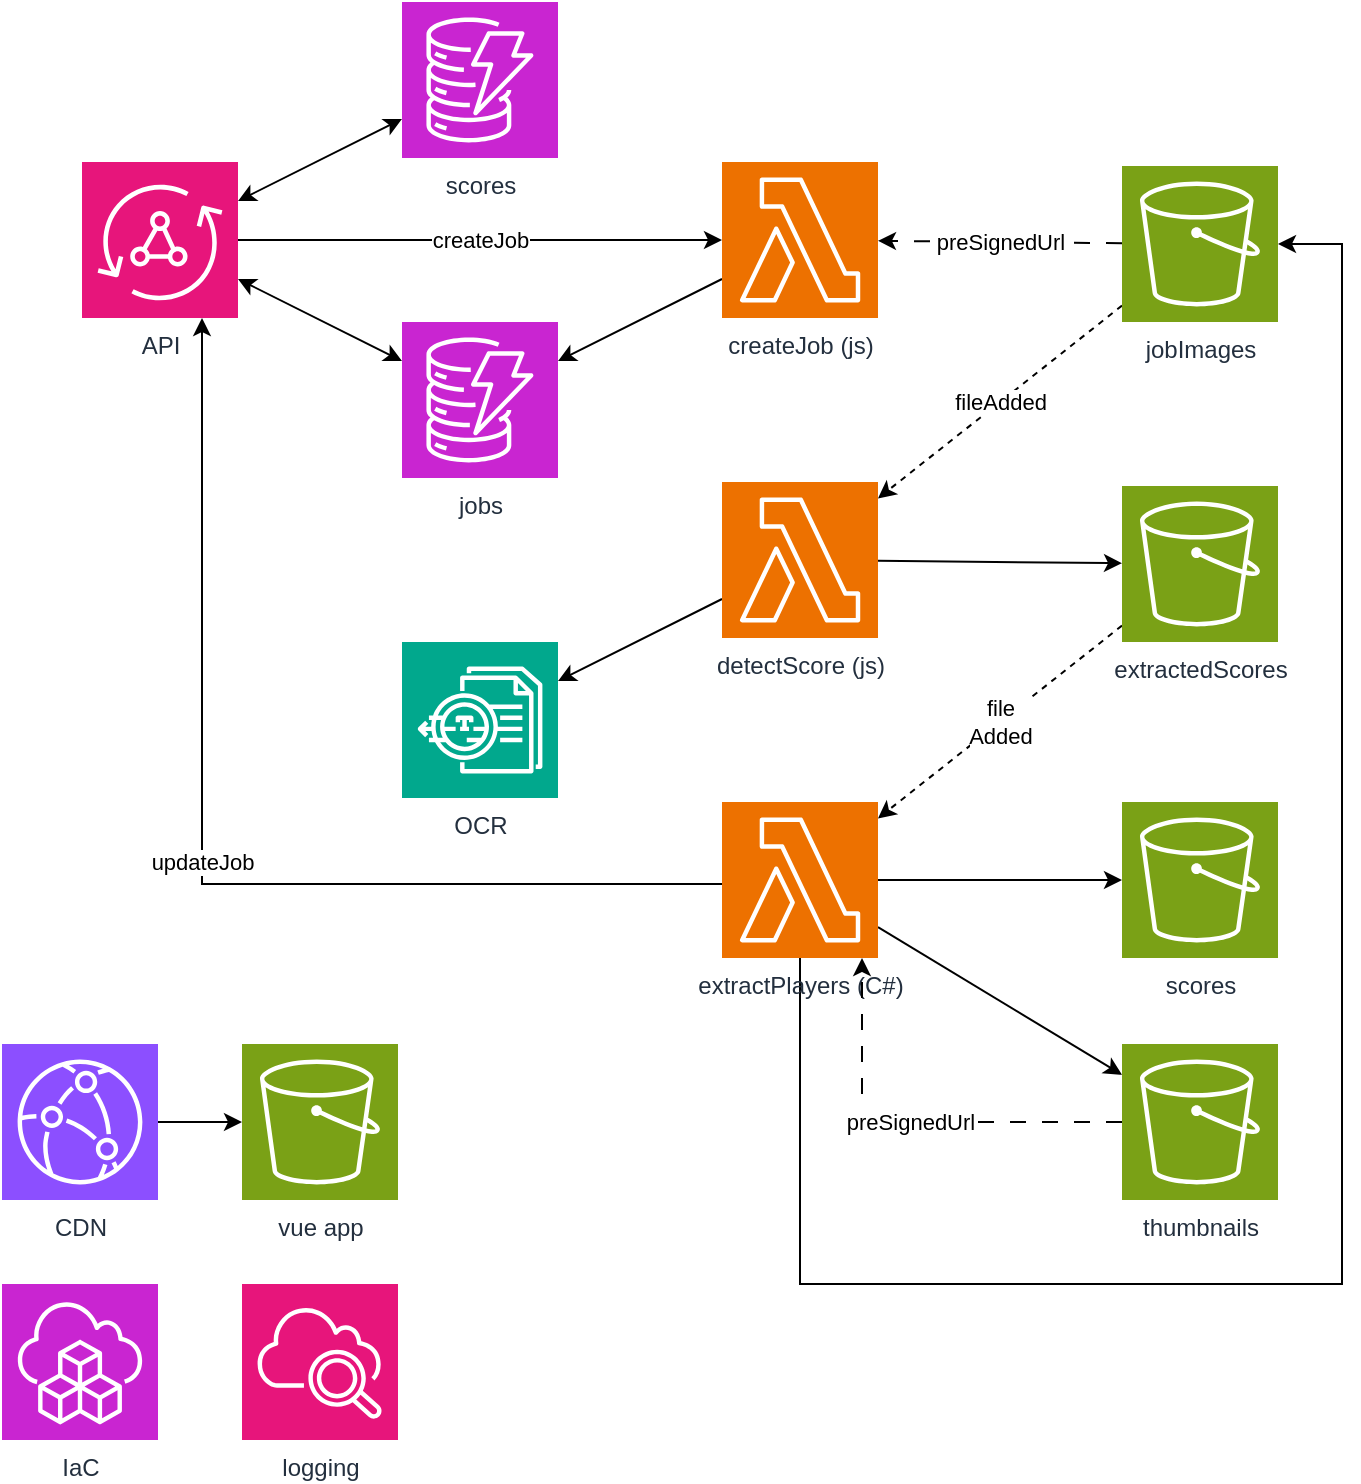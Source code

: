 <mxfile version="26.0.16">
  <diagram name="Page-1" id="Zewd9aO9dDt06uJZAZMe">
    <mxGraphModel dx="2074" dy="1197" grid="1" gridSize="10" guides="1" tooltips="1" connect="1" arrows="1" fold="1" page="1" pageScale="1" pageWidth="850" pageHeight="1100" math="0" shadow="0">
      <root>
        <mxCell id="0" />
        <mxCell id="1" parent="0" />
        <mxCell id="fltXxwkYFTA8tJJQXG10-13" value="preSignedUrl" style="rounded=0;orthogonalLoop=1;jettySize=auto;html=1;dashed=1;dashPattern=8 8;" edge="1" parent="1" source="fltXxwkYFTA8tJJQXG10-1" target="fltXxwkYFTA8tJJQXG10-5">
          <mxGeometry relative="1" as="geometry" />
        </mxCell>
        <mxCell id="fltXxwkYFTA8tJJQXG10-14" value="fileAdded" style="rounded=0;orthogonalLoop=1;jettySize=auto;html=1;dashed=1;" edge="1" parent="1" source="fltXxwkYFTA8tJJQXG10-1" target="fltXxwkYFTA8tJJQXG10-4">
          <mxGeometry relative="1" as="geometry" />
        </mxCell>
        <mxCell id="fltXxwkYFTA8tJJQXG10-1" value="jobImages" style="sketch=0;points=[[0,0,0],[0.25,0,0],[0.5,0,0],[0.75,0,0],[1,0,0],[0,1,0],[0.25,1,0],[0.5,1,0],[0.75,1,0],[1,1,0],[0,0.25,0],[0,0.5,0],[0,0.75,0],[1,0.25,0],[1,0.5,0],[1,0.75,0]];outlineConnect=0;fontColor=#232F3E;fillColor=#7AA116;strokeColor=#ffffff;dashed=0;verticalLabelPosition=bottom;verticalAlign=top;align=center;html=1;fontSize=12;fontStyle=0;aspect=fixed;shape=mxgraph.aws4.resourceIcon;resIcon=mxgraph.aws4.s3;" vertex="1" parent="1">
          <mxGeometry x="600" y="121" width="78" height="78" as="geometry" />
        </mxCell>
        <mxCell id="fltXxwkYFTA8tJJQXG10-2" value="thumbnails" style="sketch=0;points=[[0,0,0],[0.25,0,0],[0.5,0,0],[0.75,0,0],[1,0,0],[0,1,0],[0.25,1,0],[0.5,1,0],[0.75,1,0],[1,1,0],[0,0.25,0],[0,0.5,0],[0,0.75,0],[1,0.25,0],[1,0.5,0],[1,0.75,0]];outlineConnect=0;fontColor=#232F3E;fillColor=#7AA116;strokeColor=#ffffff;dashed=0;verticalLabelPosition=bottom;verticalAlign=top;align=center;html=1;fontSize=12;fontStyle=0;aspect=fixed;shape=mxgraph.aws4.resourceIcon;resIcon=mxgraph.aws4.s3;" vertex="1" parent="1">
          <mxGeometry x="600" y="560" width="78" height="78" as="geometry" />
        </mxCell>
        <mxCell id="fltXxwkYFTA8tJJQXG10-18" value="file&lt;div&gt;Added&lt;/div&gt;" style="rounded=0;orthogonalLoop=1;jettySize=auto;html=1;dashed=1;" edge="1" parent="1" source="fltXxwkYFTA8tJJQXG10-3" target="fltXxwkYFTA8tJJQXG10-6">
          <mxGeometry relative="1" as="geometry" />
        </mxCell>
        <mxCell id="fltXxwkYFTA8tJJQXG10-3" value="extractedScores" style="sketch=0;points=[[0,0,0],[0.25,0,0],[0.5,0,0],[0.75,0,0],[1,0,0],[0,1,0],[0.25,1,0],[0.5,1,0],[0.75,1,0],[1,1,0],[0,0.25,0],[0,0.5,0],[0,0.75,0],[1,0.25,0],[1,0.5,0],[1,0.75,0]];outlineConnect=0;fontColor=#232F3E;fillColor=#7AA116;strokeColor=#ffffff;dashed=0;verticalLabelPosition=bottom;verticalAlign=top;align=center;html=1;fontSize=12;fontStyle=0;aspect=fixed;shape=mxgraph.aws4.resourceIcon;resIcon=mxgraph.aws4.s3;" vertex="1" parent="1">
          <mxGeometry x="600" y="281" width="78" height="78" as="geometry" />
        </mxCell>
        <mxCell id="fltXxwkYFTA8tJJQXG10-16" value="" style="rounded=0;orthogonalLoop=1;jettySize=auto;html=1;" edge="1" parent="1" source="fltXxwkYFTA8tJJQXG10-4" target="fltXxwkYFTA8tJJQXG10-15">
          <mxGeometry relative="1" as="geometry">
            <mxPoint x="700" y="376.75" as="targetPoint" />
          </mxGeometry>
        </mxCell>
        <mxCell id="fltXxwkYFTA8tJJQXG10-17" style="rounded=0;orthogonalLoop=1;jettySize=auto;html=1;" edge="1" parent="1" source="fltXxwkYFTA8tJJQXG10-4" target="fltXxwkYFTA8tJJQXG10-3">
          <mxGeometry relative="1" as="geometry" />
        </mxCell>
        <mxCell id="fltXxwkYFTA8tJJQXG10-4" value="detectScore (js)" style="sketch=0;points=[[0,0,0],[0.25,0,0],[0.5,0,0],[0.75,0,0],[1,0,0],[0,1,0],[0.25,1,0],[0.5,1,0],[0.75,1,0],[1,1,0],[0,0.25,0],[0,0.5,0],[0,0.75,0],[1,0.25,0],[1,0.5,0],[1,0.75,0]];outlineConnect=0;fontColor=#232F3E;fillColor=#ED7100;strokeColor=#ffffff;dashed=0;verticalLabelPosition=bottom;verticalAlign=top;align=center;html=1;fontSize=12;fontStyle=0;aspect=fixed;shape=mxgraph.aws4.resourceIcon;resIcon=mxgraph.aws4.lambda;" vertex="1" parent="1">
          <mxGeometry x="400" y="279" width="78" height="78" as="geometry" />
        </mxCell>
        <mxCell id="fltXxwkYFTA8tJJQXG10-12" value="" style="rounded=0;orthogonalLoop=1;jettySize=auto;html=1;" edge="1" parent="1" source="fltXxwkYFTA8tJJQXG10-5" target="fltXxwkYFTA8tJJQXG10-7">
          <mxGeometry relative="1" as="geometry" />
        </mxCell>
        <mxCell id="fltXxwkYFTA8tJJQXG10-5" value="createJob (js)" style="sketch=0;points=[[0,0,0],[0.25,0,0],[0.5,0,0],[0.75,0,0],[1,0,0],[0,1,0],[0.25,1,0],[0.5,1,0],[0.75,1,0],[1,1,0],[0,0.25,0],[0,0.5,0],[0,0.75,0],[1,0.25,0],[1,0.5,0],[1,0.75,0]];outlineConnect=0;fontColor=#232F3E;fillColor=#ED7100;strokeColor=#ffffff;dashed=0;verticalLabelPosition=bottom;verticalAlign=top;align=center;html=1;fontSize=12;fontStyle=0;aspect=fixed;shape=mxgraph.aws4.resourceIcon;resIcon=mxgraph.aws4.lambda;" vertex="1" parent="1">
          <mxGeometry x="400" y="119" width="78" height="78" as="geometry" />
        </mxCell>
        <mxCell id="fltXxwkYFTA8tJJQXG10-19" value="" style="rounded=0;orthogonalLoop=1;jettySize=auto;html=1;" edge="1" parent="1" source="fltXxwkYFTA8tJJQXG10-6" target="fltXxwkYFTA8tJJQXG10-2">
          <mxGeometry relative="1" as="geometry">
            <mxPoint x="480" y="500" as="sourcePoint" />
          </mxGeometry>
        </mxCell>
        <mxCell id="fltXxwkYFTA8tJJQXG10-21" style="rounded=0;orthogonalLoop=1;jettySize=auto;html=1;" edge="1" parent="1" source="fltXxwkYFTA8tJJQXG10-6" target="fltXxwkYFTA8tJJQXG10-20">
          <mxGeometry relative="1" as="geometry" />
        </mxCell>
        <mxCell id="fltXxwkYFTA8tJJQXG10-22" value="updateJob" style="rounded=0;orthogonalLoop=1;jettySize=auto;html=1;edgeStyle=orthogonalEdgeStyle;" edge="1" parent="1" source="fltXxwkYFTA8tJJQXG10-6" target="fltXxwkYFTA8tJJQXG10-10">
          <mxGeometry relative="1" as="geometry">
            <Array as="points">
              <mxPoint x="140" y="480" />
            </Array>
          </mxGeometry>
        </mxCell>
        <mxCell id="fltXxwkYFTA8tJJQXG10-39" style="edgeStyle=orthogonalEdgeStyle;rounded=0;orthogonalLoop=1;jettySize=auto;html=1;" edge="1" parent="1" source="fltXxwkYFTA8tJJQXG10-6" target="fltXxwkYFTA8tJJQXG10-1">
          <mxGeometry relative="1" as="geometry">
            <Array as="points">
              <mxPoint x="439" y="680" />
              <mxPoint x="710" y="680" />
              <mxPoint x="710" y="160" />
            </Array>
          </mxGeometry>
        </mxCell>
        <mxCell id="fltXxwkYFTA8tJJQXG10-6" value="extractPlayers (C#)" style="sketch=0;points=[[0,0,0],[0.25,0,0],[0.5,0,0],[0.75,0,0],[1,0,0],[0,1,0],[0.25,1,0],[0.5,1,0],[0.75,1,0],[1,1,0],[0,0.25,0],[0,0.5,0],[0,0.75,0],[1,0.25,0],[1,0.5,0],[1,0.75,0]];outlineConnect=0;fontColor=#232F3E;fillColor=#ED7100;strokeColor=#ffffff;dashed=0;verticalLabelPosition=bottom;verticalAlign=top;align=center;html=1;fontSize=12;fontStyle=0;aspect=fixed;shape=mxgraph.aws4.resourceIcon;resIcon=mxgraph.aws4.lambda;" vertex="1" parent="1">
          <mxGeometry x="400" y="439" width="78" height="78" as="geometry" />
        </mxCell>
        <mxCell id="fltXxwkYFTA8tJJQXG10-7" value="jobs" style="sketch=0;points=[[0,0,0],[0.25,0,0],[0.5,0,0],[0.75,0,0],[1,0,0],[0,1,0],[0.25,1,0],[0.5,1,0],[0.75,1,0],[1,1,0],[0,0.25,0],[0,0.5,0],[0,0.75,0],[1,0.25,0],[1,0.5,0],[1,0.75,0]];outlineConnect=0;fontColor=#232F3E;fillColor=#C925D1;strokeColor=#ffffff;dashed=0;verticalLabelPosition=bottom;verticalAlign=top;align=center;html=1;fontSize=12;fontStyle=0;aspect=fixed;shape=mxgraph.aws4.resourceIcon;resIcon=mxgraph.aws4.dynamodb;" vertex="1" parent="1">
          <mxGeometry x="240" y="199" width="78" height="78" as="geometry" />
        </mxCell>
        <mxCell id="fltXxwkYFTA8tJJQXG10-11" value="createJob" style="rounded=0;orthogonalLoop=1;jettySize=auto;html=1;" edge="1" parent="1" source="fltXxwkYFTA8tJJQXG10-10" target="fltXxwkYFTA8tJJQXG10-5">
          <mxGeometry relative="1" as="geometry" />
        </mxCell>
        <mxCell id="fltXxwkYFTA8tJJQXG10-23" style="rounded=0;orthogonalLoop=1;jettySize=auto;html=1;startArrow=classic;startFill=1;" edge="1" parent="1" source="fltXxwkYFTA8tJJQXG10-10" target="fltXxwkYFTA8tJJQXG10-7">
          <mxGeometry relative="1" as="geometry" />
        </mxCell>
        <mxCell id="fltXxwkYFTA8tJJQXG10-30" value="" style="rounded=0;orthogonalLoop=1;jettySize=auto;html=1;startArrow=classic;startFill=1;" edge="1" parent="1" source="fltXxwkYFTA8tJJQXG10-10" target="fltXxwkYFTA8tJJQXG10-29">
          <mxGeometry relative="1" as="geometry" />
        </mxCell>
        <mxCell id="fltXxwkYFTA8tJJQXG10-10" value="API" style="sketch=0;points=[[0,0,0],[0.25,0,0],[0.5,0,0],[0.75,0,0],[1,0,0],[0,1,0],[0.25,1,0],[0.5,1,0],[0.75,1,0],[1,1,0],[0,0.25,0],[0,0.5,0],[0,0.75,0],[1,0.25,0],[1,0.5,0],[1,0.75,0]];outlineConnect=0;fontColor=#232F3E;fillColor=#E7157B;strokeColor=#ffffff;dashed=0;verticalLabelPosition=bottom;verticalAlign=top;align=center;html=1;fontSize=12;fontStyle=0;aspect=fixed;shape=mxgraph.aws4.resourceIcon;resIcon=mxgraph.aws4.appsync;" vertex="1" parent="1">
          <mxGeometry x="80" y="119" width="78" height="78" as="geometry" />
        </mxCell>
        <mxCell id="fltXxwkYFTA8tJJQXG10-15" value="OCR" style="sketch=0;points=[[0,0,0],[0.25,0,0],[0.5,0,0],[0.75,0,0],[1,0,0],[0,1,0],[0.25,1,0],[0.5,1,0],[0.75,1,0],[1,1,0],[0,0.25,0],[0,0.5,0],[0,0.75,0],[1,0.25,0],[1,0.5,0],[1,0.75,0]];outlineConnect=0;fontColor=#232F3E;fillColor=#01A88D;strokeColor=#ffffff;dashed=0;verticalLabelPosition=bottom;verticalAlign=top;align=center;html=1;fontSize=12;fontStyle=0;aspect=fixed;shape=mxgraph.aws4.resourceIcon;resIcon=mxgraph.aws4.textract;" vertex="1" parent="1">
          <mxGeometry x="240" y="359" width="78" height="78" as="geometry" />
        </mxCell>
        <mxCell id="fltXxwkYFTA8tJJQXG10-20" value="scores" style="sketch=0;points=[[0,0,0],[0.25,0,0],[0.5,0,0],[0.75,0,0],[1,0,0],[0,1,0],[0.25,1,0],[0.5,1,0],[0.75,1,0],[1,1,0],[0,0.25,0],[0,0.5,0],[0,0.75,0],[1,0.25,0],[1,0.5,0],[1,0.75,0]];outlineConnect=0;fontColor=#232F3E;fillColor=#7AA116;strokeColor=#ffffff;dashed=0;verticalLabelPosition=bottom;verticalAlign=top;align=center;html=1;fontSize=12;fontStyle=0;aspect=fixed;shape=mxgraph.aws4.resourceIcon;resIcon=mxgraph.aws4.s3;" vertex="1" parent="1">
          <mxGeometry x="600" y="439" width="78" height="78" as="geometry" />
        </mxCell>
        <mxCell id="fltXxwkYFTA8tJJQXG10-25" value="logging" style="sketch=0;points=[[0,0,0],[0.25,0,0],[0.5,0,0],[0.75,0,0],[1,0,0],[0,1,0],[0.25,1,0],[0.5,1,0],[0.75,1,0],[1,1,0],[0,0.25,0],[0,0.5,0],[0,0.75,0],[1,0.25,0],[1,0.5,0],[1,0.75,0]];points=[[0,0,0],[0.25,0,0],[0.5,0,0],[0.75,0,0],[1,0,0],[0,1,0],[0.25,1,0],[0.5,1,0],[0.75,1,0],[1,1,0],[0,0.25,0],[0,0.5,0],[0,0.75,0],[1,0.25,0],[1,0.5,0],[1,0.75,0]];outlineConnect=0;fontColor=#232F3E;fillColor=#E7157B;strokeColor=#ffffff;dashed=0;verticalLabelPosition=bottom;verticalAlign=top;align=center;html=1;fontSize=12;fontStyle=0;aspect=fixed;shape=mxgraph.aws4.resourceIcon;resIcon=mxgraph.aws4.cloudwatch_2;" vertex="1" parent="1">
          <mxGeometry x="160" y="680" width="78" height="78" as="geometry" />
        </mxCell>
        <mxCell id="fltXxwkYFTA8tJJQXG10-26" value="IaC" style="sketch=0;points=[[0,0,0],[0.25,0,0],[0.5,0,0],[0.75,0,0],[1,0,0],[0,1,0],[0.25,1,0],[0.5,1,0],[0.75,1,0],[1,1,0],[0,0.25,0],[0,0.5,0],[0,0.75,0],[1,0.25,0],[1,0.5,0],[1,0.75,0]];outlineConnect=0;fontColor=#232F3E;fillColor=#C925D1;strokeColor=#ffffff;dashed=0;verticalLabelPosition=bottom;verticalAlign=top;align=center;html=1;fontSize=12;fontStyle=0;aspect=fixed;shape=mxgraph.aws4.resourceIcon;resIcon=mxgraph.aws4.cloud_development_kit;" vertex="1" parent="1">
          <mxGeometry x="40" y="680" width="78" height="78" as="geometry" />
        </mxCell>
        <mxCell id="fltXxwkYFTA8tJJQXG10-29" value="scores" style="sketch=0;points=[[0,0,0],[0.25,0,0],[0.5,0,0],[0.75,0,0],[1,0,0],[0,1,0],[0.25,1,0],[0.5,1,0],[0.75,1,0],[1,1,0],[0,0.25,0],[0,0.5,0],[0,0.75,0],[1,0.25,0],[1,0.5,0],[1,0.75,0]];outlineConnect=0;fontColor=#232F3E;fillColor=#C925D1;strokeColor=#ffffff;dashed=0;verticalLabelPosition=bottom;verticalAlign=top;align=center;html=1;fontSize=12;fontStyle=0;aspect=fixed;shape=mxgraph.aws4.resourceIcon;resIcon=mxgraph.aws4.dynamodb;" vertex="1" parent="1">
          <mxGeometry x="240" y="39" width="78" height="78" as="geometry" />
        </mxCell>
        <mxCell id="fltXxwkYFTA8tJJQXG10-31" value="preSignedUrl" style="rounded=0;orthogonalLoop=1;jettySize=auto;html=1;dashed=1;dashPattern=8 8;edgeStyle=orthogonalEdgeStyle;" edge="1" parent="1" source="fltXxwkYFTA8tJJQXG10-2" target="fltXxwkYFTA8tJJQXG10-6">
          <mxGeometry relative="1" as="geometry">
            <mxPoint x="550" y="333" as="sourcePoint" />
            <mxPoint x="710" y="668" as="targetPoint" />
            <Array as="points">
              <mxPoint x="470" y="599" />
            </Array>
          </mxGeometry>
        </mxCell>
        <mxCell id="fltXxwkYFTA8tJJQXG10-35" style="edgeStyle=orthogonalEdgeStyle;rounded=0;orthogonalLoop=1;jettySize=auto;html=1;" edge="1" parent="1" source="fltXxwkYFTA8tJJQXG10-33" target="fltXxwkYFTA8tJJQXG10-34">
          <mxGeometry relative="1" as="geometry" />
        </mxCell>
        <mxCell id="fltXxwkYFTA8tJJQXG10-33" value="CDN" style="sketch=0;points=[[0,0,0],[0.25,0,0],[0.5,0,0],[0.75,0,0],[1,0,0],[0,1,0],[0.25,1,0],[0.5,1,0],[0.75,1,0],[1,1,0],[0,0.25,0],[0,0.5,0],[0,0.75,0],[1,0.25,0],[1,0.5,0],[1,0.75,0]];outlineConnect=0;fontColor=#232F3E;fillColor=#8C4FFF;strokeColor=#ffffff;dashed=0;verticalLabelPosition=bottom;verticalAlign=top;align=center;html=1;fontSize=12;fontStyle=0;aspect=fixed;shape=mxgraph.aws4.resourceIcon;resIcon=mxgraph.aws4.cloudfront;" vertex="1" parent="1">
          <mxGeometry x="40" y="560" width="78" height="78" as="geometry" />
        </mxCell>
        <mxCell id="fltXxwkYFTA8tJJQXG10-34" value="vue app" style="sketch=0;points=[[0,0,0],[0.25,0,0],[0.5,0,0],[0.75,0,0],[1,0,0],[0,1,0],[0.25,1,0],[0.5,1,0],[0.75,1,0],[1,1,0],[0,0.25,0],[0,0.5,0],[0,0.75,0],[1,0.25,0],[1,0.5,0],[1,0.75,0]];outlineConnect=0;fontColor=#232F3E;fillColor=#7AA116;strokeColor=#ffffff;dashed=0;verticalLabelPosition=bottom;verticalAlign=top;align=center;html=1;fontSize=12;fontStyle=0;aspect=fixed;shape=mxgraph.aws4.resourceIcon;resIcon=mxgraph.aws4.s3;" vertex="1" parent="1">
          <mxGeometry x="160" y="560" width="78" height="78" as="geometry" />
        </mxCell>
      </root>
    </mxGraphModel>
  </diagram>
</mxfile>
